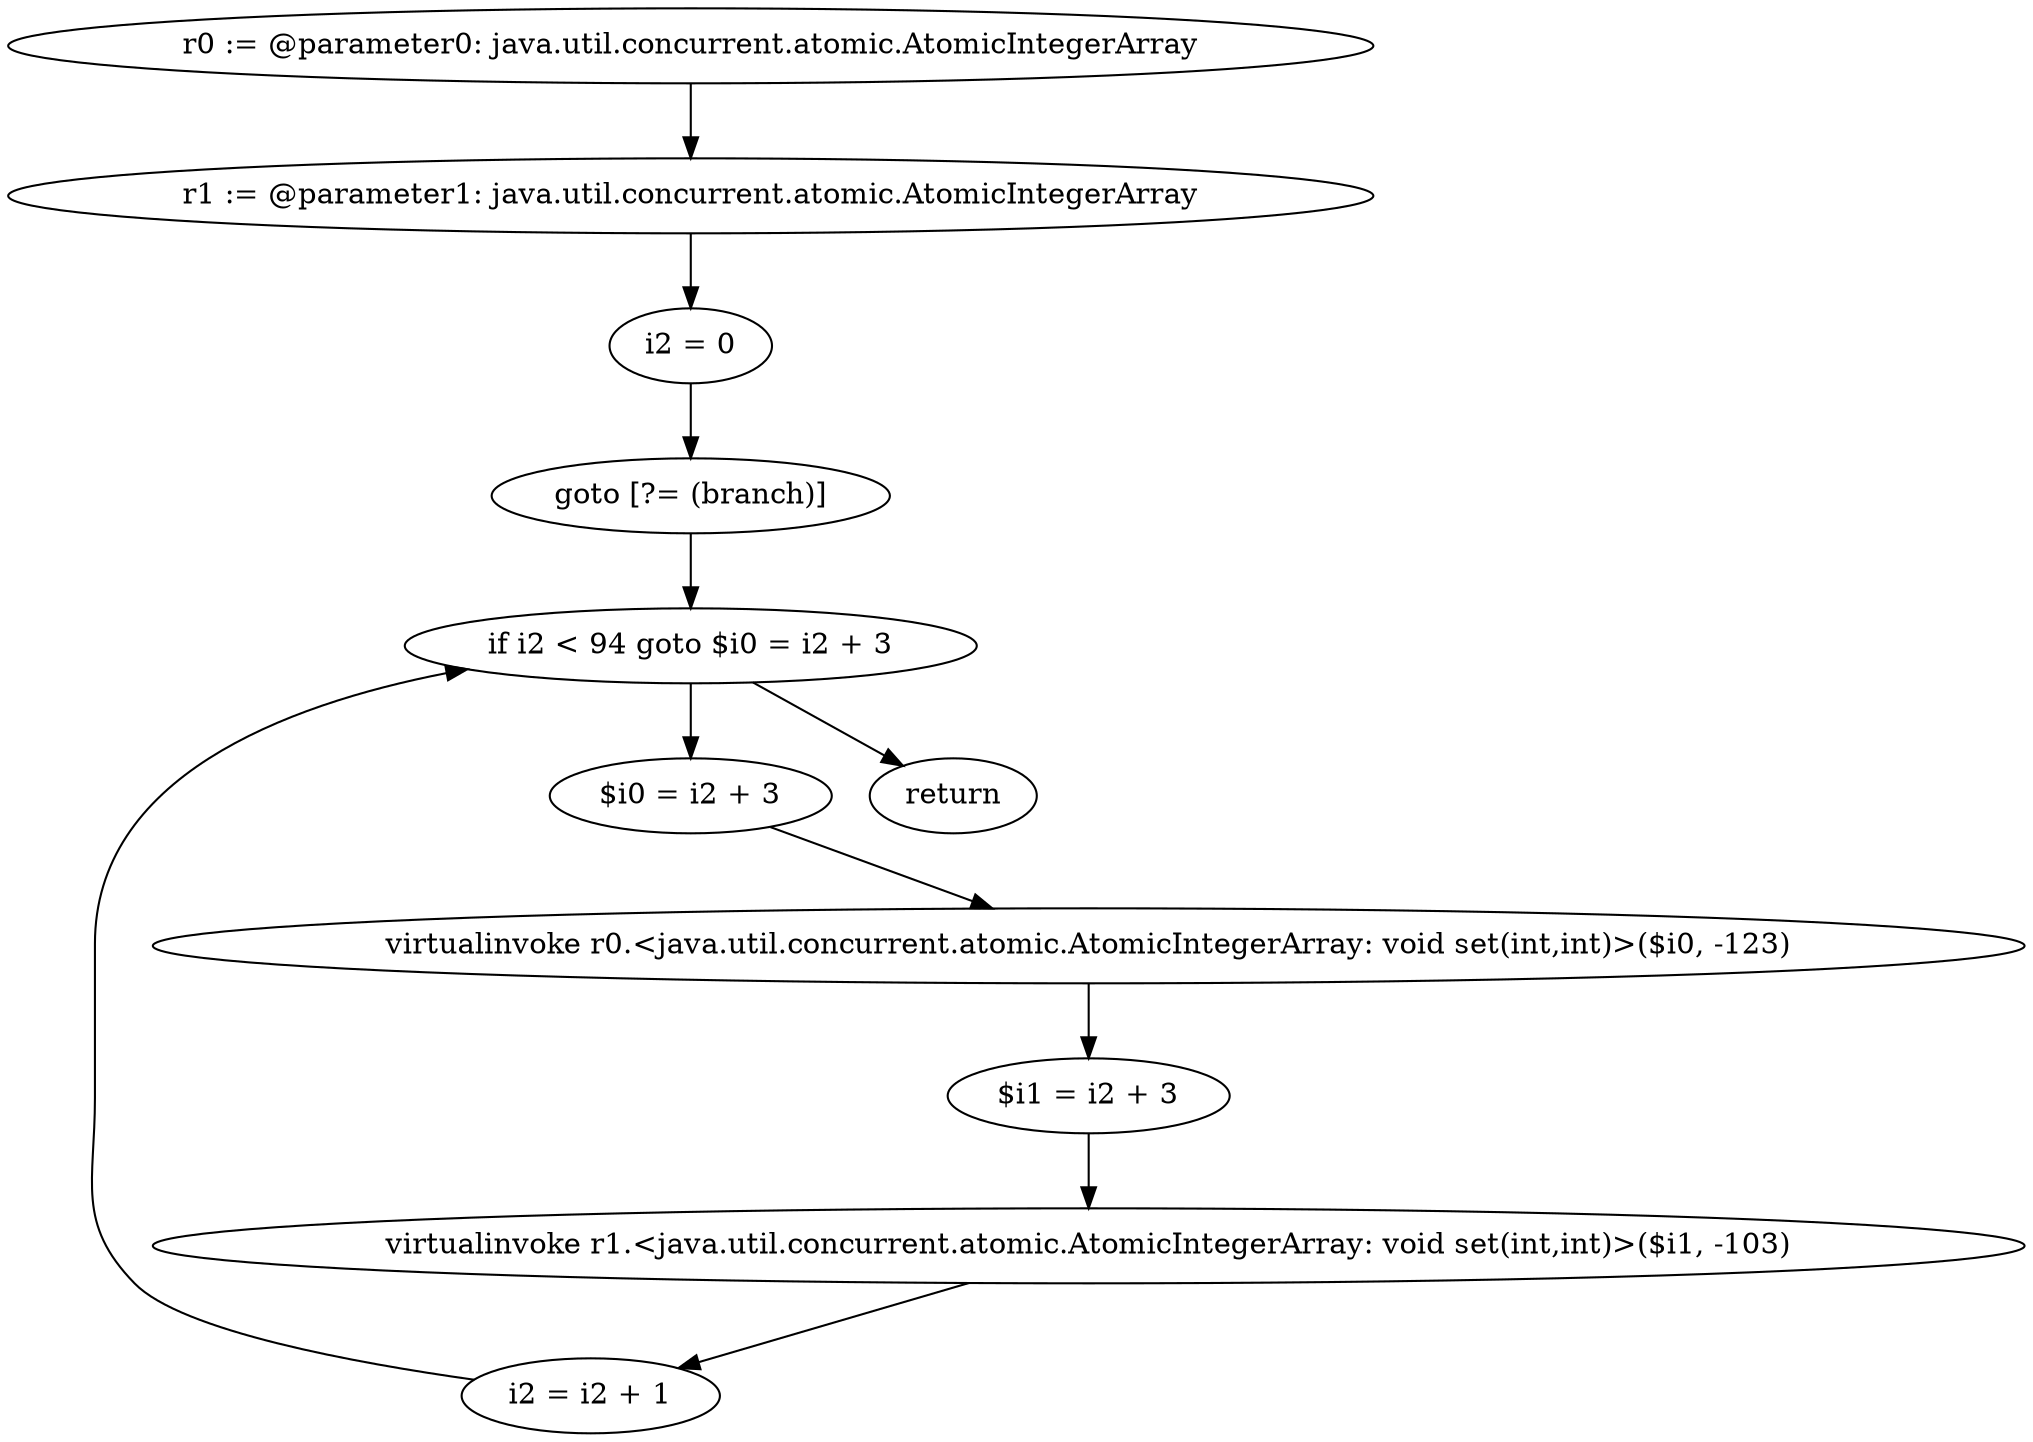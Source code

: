 digraph "unitGraph" {
    "r0 := @parameter0: java.util.concurrent.atomic.AtomicIntegerArray"
    "r1 := @parameter1: java.util.concurrent.atomic.AtomicIntegerArray"
    "i2 = 0"
    "goto [?= (branch)]"
    "$i0 = i2 + 3"
    "virtualinvoke r0.<java.util.concurrent.atomic.AtomicIntegerArray: void set(int,int)>($i0, -123)"
    "$i1 = i2 + 3"
    "virtualinvoke r1.<java.util.concurrent.atomic.AtomicIntegerArray: void set(int,int)>($i1, -103)"
    "i2 = i2 + 1"
    "if i2 < 94 goto $i0 = i2 + 3"
    "return"
    "r0 := @parameter0: java.util.concurrent.atomic.AtomicIntegerArray"->"r1 := @parameter1: java.util.concurrent.atomic.AtomicIntegerArray";
    "r1 := @parameter1: java.util.concurrent.atomic.AtomicIntegerArray"->"i2 = 0";
    "i2 = 0"->"goto [?= (branch)]";
    "goto [?= (branch)]"->"if i2 < 94 goto $i0 = i2 + 3";
    "$i0 = i2 + 3"->"virtualinvoke r0.<java.util.concurrent.atomic.AtomicIntegerArray: void set(int,int)>($i0, -123)";
    "virtualinvoke r0.<java.util.concurrent.atomic.AtomicIntegerArray: void set(int,int)>($i0, -123)"->"$i1 = i2 + 3";
    "$i1 = i2 + 3"->"virtualinvoke r1.<java.util.concurrent.atomic.AtomicIntegerArray: void set(int,int)>($i1, -103)";
    "virtualinvoke r1.<java.util.concurrent.atomic.AtomicIntegerArray: void set(int,int)>($i1, -103)"->"i2 = i2 + 1";
    "i2 = i2 + 1"->"if i2 < 94 goto $i0 = i2 + 3";
    "if i2 < 94 goto $i0 = i2 + 3"->"return";
    "if i2 < 94 goto $i0 = i2 + 3"->"$i0 = i2 + 3";
}
